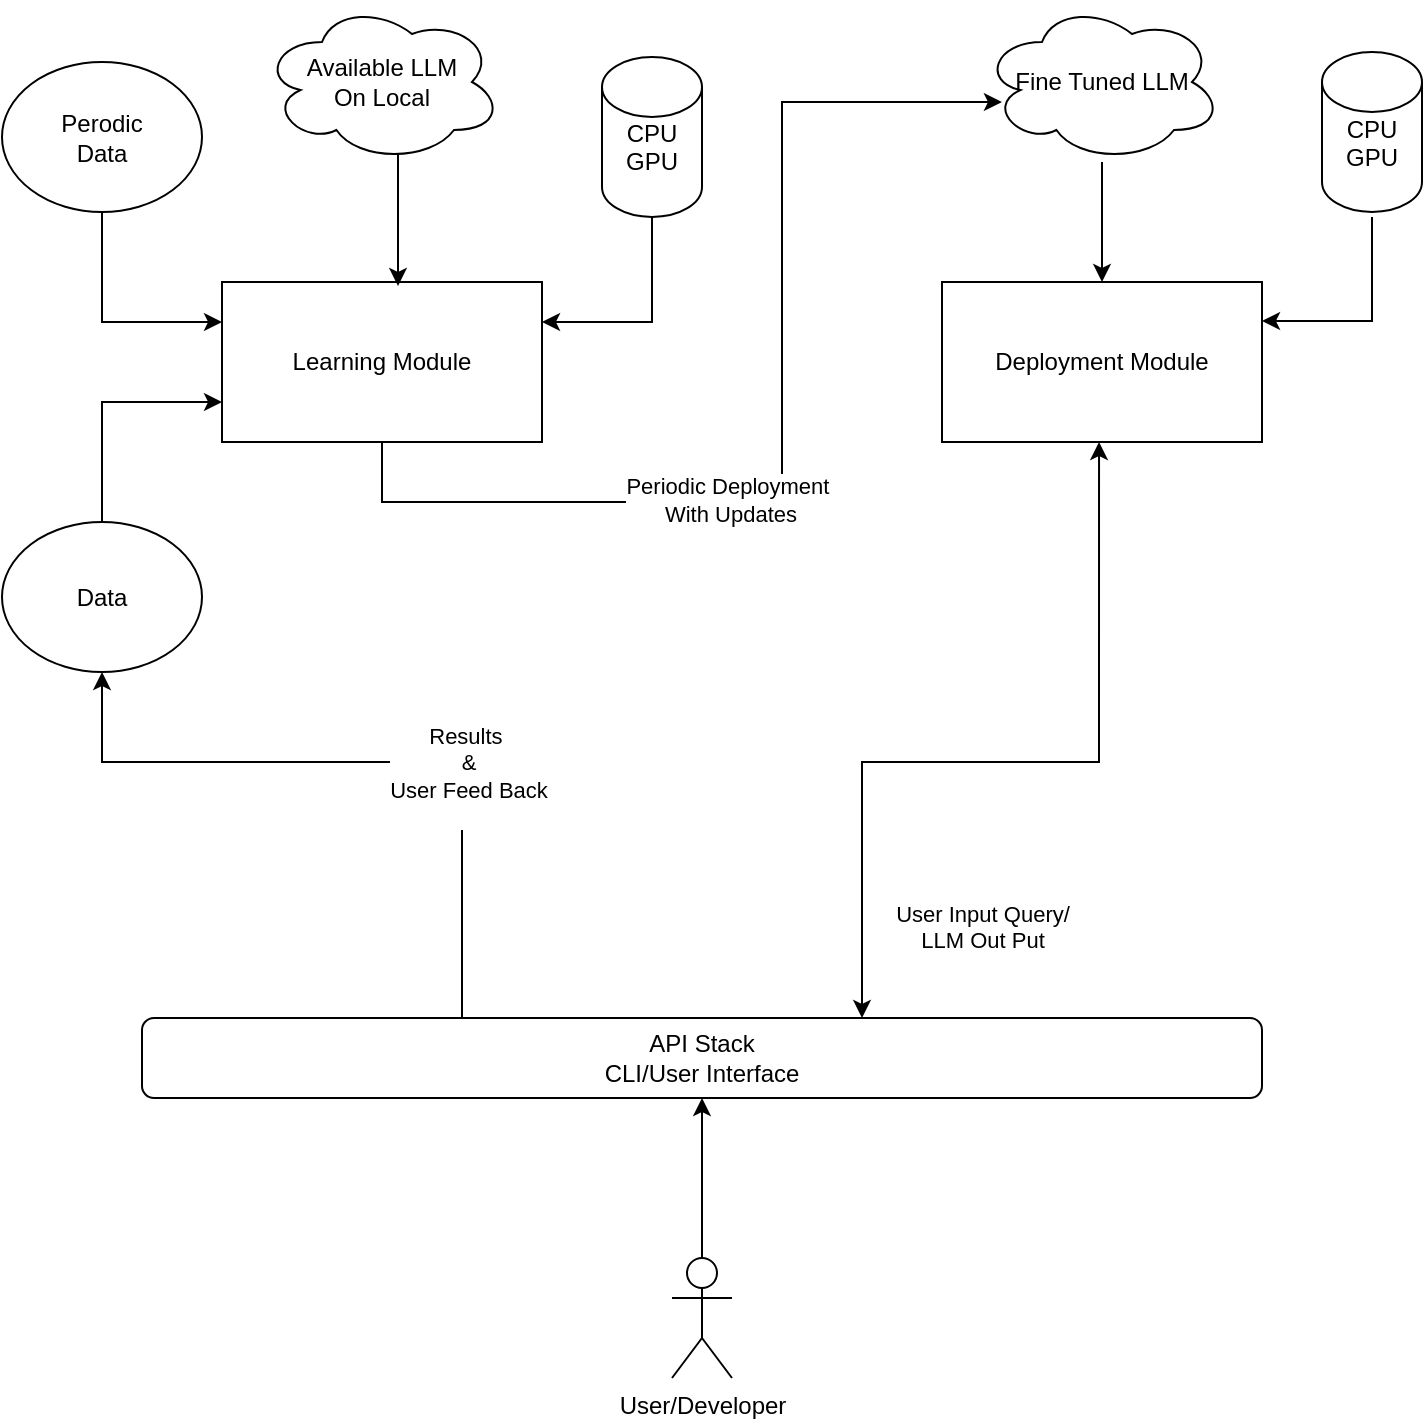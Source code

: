 <mxfile version="28.0.6">
  <diagram name="Page-1" id="siDr9YbYMyqR3Z7Q-9K0">
    <mxGraphModel dx="786" dy="431" grid="1" gridSize="10" guides="1" tooltips="1" connect="1" arrows="1" fold="1" page="1" pageScale="1" pageWidth="850" pageHeight="1100" math="0" shadow="0">
      <root>
        <mxCell id="0" />
        <mxCell id="1" parent="0" />
        <mxCell id="XKbRBK9XThqimU-T6A_V-4" value="Learning Module" style="rounded=0;whiteSpace=wrap;html=1;" vertex="1" parent="1">
          <mxGeometry x="120" y="160" width="160" height="80" as="geometry" />
        </mxCell>
        <mxCell id="XKbRBK9XThqimU-T6A_V-5" value="Deployment Module" style="rounded=0;whiteSpace=wrap;html=1;" vertex="1" parent="1">
          <mxGeometry x="480" y="160" width="160" height="80" as="geometry" />
        </mxCell>
        <mxCell id="XKbRBK9XThqimU-T6A_V-46" style="edgeStyle=orthogonalEdgeStyle;rounded=0;orthogonalLoop=1;jettySize=auto;html=1;entryX=1;entryY=0.25;entryDx=0;entryDy=0;" edge="1" parent="1" source="XKbRBK9XThqimU-T6A_V-6" target="XKbRBK9XThqimU-T6A_V-4">
          <mxGeometry relative="1" as="geometry">
            <Array as="points">
              <mxPoint x="335" y="180" />
            </Array>
          </mxGeometry>
        </mxCell>
        <mxCell id="XKbRBK9XThqimU-T6A_V-6" value="CPU GPU&lt;div&gt;&lt;br&gt;&lt;/div&gt;" style="shape=cylinder3;whiteSpace=wrap;html=1;boundedLbl=1;backgroundOutline=1;size=15;" vertex="1" parent="1">
          <mxGeometry x="310" y="47.5" width="50" height="80" as="geometry" />
        </mxCell>
        <mxCell id="XKbRBK9XThqimU-T6A_V-8" value="Available LLM&lt;div&gt;On Local&lt;/div&gt;" style="ellipse;shape=cloud;whiteSpace=wrap;html=1;" vertex="1" parent="1">
          <mxGeometry x="140" y="20" width="120" height="80" as="geometry" />
        </mxCell>
        <mxCell id="XKbRBK9XThqimU-T6A_V-39" style="edgeStyle=orthogonalEdgeStyle;rounded=0;orthogonalLoop=1;jettySize=auto;html=1;endArrow=classic;endFill=1;entryX=0;entryY=0.25;entryDx=0;entryDy=0;" edge="1" parent="1" source="XKbRBK9XThqimU-T6A_V-10" target="XKbRBK9XThqimU-T6A_V-4">
          <mxGeometry relative="1" as="geometry">
            <mxPoint x="90" y="180" as="targetPoint" />
            <Array as="points">
              <mxPoint x="60" y="180" />
            </Array>
          </mxGeometry>
        </mxCell>
        <mxCell id="XKbRBK9XThqimU-T6A_V-10" value="&lt;div&gt;Perodic&lt;/div&gt;Data" style="ellipse;whiteSpace=wrap;html=1;" vertex="1" parent="1">
          <mxGeometry x="10" y="50" width="100" height="75" as="geometry" />
        </mxCell>
        <mxCell id="XKbRBK9XThqimU-T6A_V-15" style="edgeStyle=orthogonalEdgeStyle;rounded=0;orthogonalLoop=1;jettySize=auto;html=1;exitX=0.5;exitY=1;exitDx=0;exitDy=0;entryX=0.083;entryY=0.625;entryDx=0;entryDy=0;entryPerimeter=0;" edge="1" parent="1" source="XKbRBK9XThqimU-T6A_V-4" target="XKbRBK9XThqimU-T6A_V-47">
          <mxGeometry relative="1" as="geometry">
            <mxPoint x="490" y="60" as="targetPoint" />
            <Array as="points">
              <mxPoint x="200" y="270" />
              <mxPoint x="400" y="270" />
              <mxPoint x="400" y="70" />
            </Array>
          </mxGeometry>
        </mxCell>
        <mxCell id="XKbRBK9XThqimU-T6A_V-36" value="Periodic Deployment&amp;nbsp;&lt;div&gt;With Updates&lt;/div&gt;" style="edgeLabel;html=1;align=center;verticalAlign=middle;resizable=0;points=[];" vertex="1" connectable="0" parent="XKbRBK9XThqimU-T6A_V-15">
          <mxGeometry x="-0.246" y="1" relative="1" as="geometry">
            <mxPoint as="offset" />
          </mxGeometry>
        </mxCell>
        <mxCell id="XKbRBK9XThqimU-T6A_V-25" style="edgeStyle=orthogonalEdgeStyle;rounded=0;orthogonalLoop=1;jettySize=auto;html=1;entryX=0.5;entryY=1;entryDx=0;entryDy=0;" edge="1" parent="1" source="XKbRBK9XThqimU-T6A_V-20" target="XKbRBK9XThqimU-T6A_V-23">
          <mxGeometry relative="1" as="geometry" />
        </mxCell>
        <mxCell id="XKbRBK9XThqimU-T6A_V-20" value="User/Developer" style="shape=umlActor;verticalLabelPosition=bottom;verticalAlign=top;html=1;outlineConnect=0;" vertex="1" parent="1">
          <mxGeometry x="345" y="648" width="30" height="60" as="geometry" />
        </mxCell>
        <mxCell id="XKbRBK9XThqimU-T6A_V-23" value="API Stack&lt;div&gt;CLI/User Interface&lt;/div&gt;" style="rounded=1;whiteSpace=wrap;html=1;" vertex="1" parent="1">
          <mxGeometry x="80" y="528" width="560" height="40" as="geometry" />
        </mxCell>
        <mxCell id="XKbRBK9XThqimU-T6A_V-30" style="edgeStyle=orthogonalEdgeStyle;rounded=0;orthogonalLoop=1;jettySize=auto;html=1;startArrow=classic;startFill=1;" edge="1" parent="1" source="XKbRBK9XThqimU-T6A_V-23">
          <mxGeometry relative="1" as="geometry">
            <mxPoint x="440" y="520" as="sourcePoint" />
            <mxPoint x="558.52" y="240" as="targetPoint" />
            <Array as="points">
              <mxPoint x="440" y="400" />
              <mxPoint x="559" y="400" />
            </Array>
          </mxGeometry>
        </mxCell>
        <mxCell id="XKbRBK9XThqimU-T6A_V-31" value="User Input Query/&lt;div&gt;LLM Out Put&lt;/div&gt;&lt;div&gt;&lt;br&gt;&lt;/div&gt;" style="edgeLabel;html=1;align=center;verticalAlign=middle;resizable=0;points=[];" vertex="1" connectable="0" parent="XKbRBK9XThqimU-T6A_V-30">
          <mxGeometry x="-0.075" y="-1" relative="1" as="geometry">
            <mxPoint y="88" as="offset" />
          </mxGeometry>
        </mxCell>
        <mxCell id="XKbRBK9XThqimU-T6A_V-32" style="edgeStyle=orthogonalEdgeStyle;rounded=0;orthogonalLoop=1;jettySize=auto;html=1;endArrow=none;endFill=0;startArrow=classic;startFill=1;exitX=0.5;exitY=1;exitDx=0;exitDy=0;" edge="1" parent="1" source="XKbRBK9XThqimU-T6A_V-38" target="XKbRBK9XThqimU-T6A_V-23">
          <mxGeometry relative="1" as="geometry">
            <mxPoint x="100" y="302" as="sourcePoint" />
            <mxPoint x="237" y="520" as="targetPoint" />
            <Array as="points">
              <mxPoint x="60" y="400" />
              <mxPoint x="240" y="400" />
            </Array>
          </mxGeometry>
        </mxCell>
        <mxCell id="XKbRBK9XThqimU-T6A_V-33" value="Results&amp;nbsp;&lt;div&gt;&amp;amp;&lt;/div&gt;&lt;div&gt;User Feed Back&lt;/div&gt;&lt;div&gt;&lt;br&gt;&lt;/div&gt;" style="edgeLabel;html=1;align=center;verticalAlign=middle;resizable=0;points=[];" vertex="1" connectable="0" parent="XKbRBK9XThqimU-T6A_V-32">
          <mxGeometry x="0.312" y="3" relative="1" as="geometry">
            <mxPoint as="offset" />
          </mxGeometry>
        </mxCell>
        <mxCell id="XKbRBK9XThqimU-T6A_V-41" style="edgeStyle=orthogonalEdgeStyle;rounded=0;orthogonalLoop=1;jettySize=auto;html=1;entryX=0;entryY=0.75;entryDx=0;entryDy=0;" edge="1" parent="1" source="XKbRBK9XThqimU-T6A_V-38" target="XKbRBK9XThqimU-T6A_V-4">
          <mxGeometry relative="1" as="geometry">
            <mxPoint x="60" y="210" as="targetPoint" />
            <Array as="points">
              <mxPoint x="60" y="220" />
            </Array>
          </mxGeometry>
        </mxCell>
        <mxCell id="XKbRBK9XThqimU-T6A_V-38" value="&lt;div&gt;Data&lt;/div&gt;" style="ellipse;whiteSpace=wrap;html=1;" vertex="1" parent="1">
          <mxGeometry x="10" y="280" width="100" height="75" as="geometry" />
        </mxCell>
        <mxCell id="XKbRBK9XThqimU-T6A_V-43" style="edgeStyle=orthogonalEdgeStyle;rounded=0;orthogonalLoop=1;jettySize=auto;html=1;exitX=0.55;exitY=0.95;exitDx=0;exitDy=0;exitPerimeter=0;" edge="1" parent="1" source="XKbRBK9XThqimU-T6A_V-8">
          <mxGeometry relative="1" as="geometry">
            <mxPoint x="208" y="162" as="targetPoint" />
            <Array as="points">
              <mxPoint x="208" y="96" />
            </Array>
          </mxGeometry>
        </mxCell>
        <mxCell id="XKbRBK9XThqimU-T6A_V-52" style="edgeStyle=orthogonalEdgeStyle;rounded=0;orthogonalLoop=1;jettySize=auto;html=1;entryX=0.5;entryY=0;entryDx=0;entryDy=0;" edge="1" parent="1" source="XKbRBK9XThqimU-T6A_V-47" target="XKbRBK9XThqimU-T6A_V-5">
          <mxGeometry relative="1" as="geometry" />
        </mxCell>
        <mxCell id="XKbRBK9XThqimU-T6A_V-47" value="Fine Tuned LLM" style="ellipse;shape=cloud;whiteSpace=wrap;html=1;" vertex="1" parent="1">
          <mxGeometry x="500" y="20" width="120" height="80" as="geometry" />
        </mxCell>
        <mxCell id="XKbRBK9XThqimU-T6A_V-50" value="CPU GPU&lt;div&gt;&lt;br&gt;&lt;/div&gt;" style="shape=cylinder3;whiteSpace=wrap;html=1;boundedLbl=1;backgroundOutline=1;size=15;" vertex="1" parent="1">
          <mxGeometry x="670" y="45" width="50" height="80" as="geometry" />
        </mxCell>
        <mxCell id="XKbRBK9XThqimU-T6A_V-51" style="edgeStyle=orthogonalEdgeStyle;rounded=0;orthogonalLoop=1;jettySize=auto;html=1;entryX=1;entryY=0.25;entryDx=0;entryDy=0;" edge="1" parent="1">
          <mxGeometry relative="1" as="geometry">
            <mxPoint x="695" y="127.5" as="sourcePoint" />
            <mxPoint x="640" y="179.5" as="targetPoint" />
            <Array as="points">
              <mxPoint x="695" y="179.5" />
            </Array>
          </mxGeometry>
        </mxCell>
      </root>
    </mxGraphModel>
  </diagram>
</mxfile>
